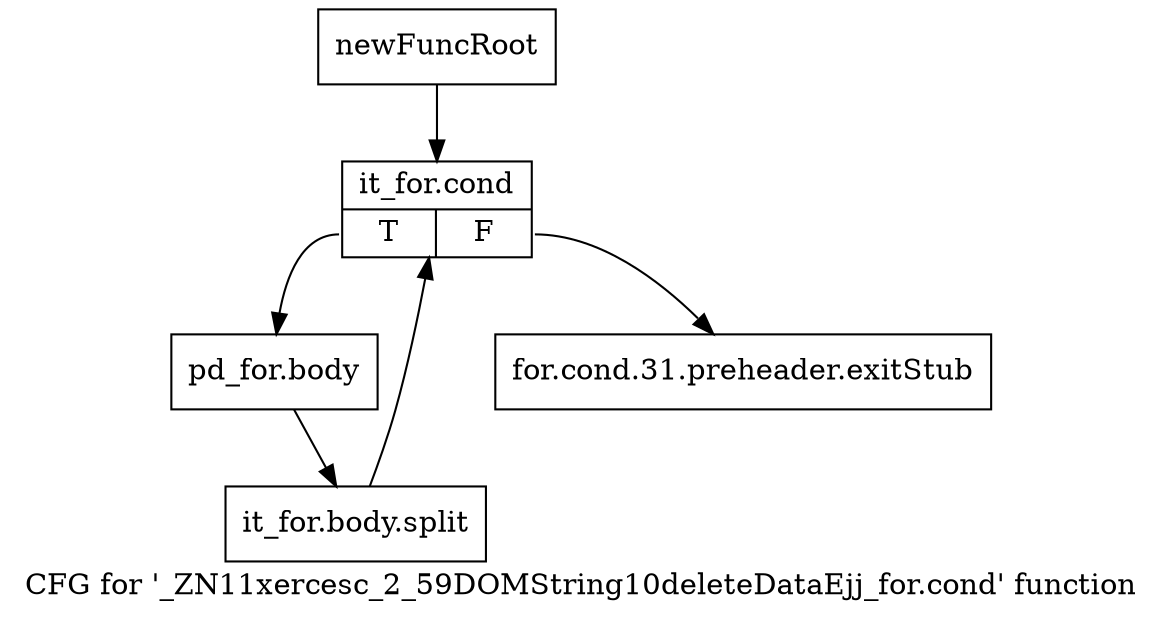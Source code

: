 digraph "CFG for '_ZN11xercesc_2_59DOMString10deleteDataEjj_for.cond' function" {
	label="CFG for '_ZN11xercesc_2_59DOMString10deleteDataEjj_for.cond' function";

	Node0x9811470 [shape=record,label="{newFuncRoot}"];
	Node0x9811470 -> Node0x9811510;
	Node0x98114c0 [shape=record,label="{for.cond.31.preheader.exitStub}"];
	Node0x9811510 [shape=record,label="{it_for.cond|{<s0>T|<s1>F}}"];
	Node0x9811510:s0 -> Node0x9811560;
	Node0x9811510:s1 -> Node0x98114c0;
	Node0x9811560 [shape=record,label="{pd_for.body}"];
	Node0x9811560 -> Node0xcdf8080;
	Node0xcdf8080 [shape=record,label="{it_for.body.split}"];
	Node0xcdf8080 -> Node0x9811510;
}
